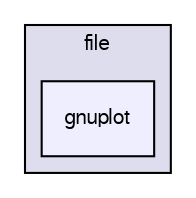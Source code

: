 digraph G {
  compound=true
  node [ fontsize=10, fontname="FreeSans"];
  edge [ labelfontsize=9, labelfontname="FreeSans"];
  subgraph clusterdir_65252ab1f1f5370a7d40c0347a12070d {
    graph [ bgcolor="#ddddee", pencolor="black", label="file" fontname="FreeSans", fontsize=10, URL="dir_65252ab1f1f5370a7d40c0347a12070d.html"]
  dir_cdc87b325f04ed14c4b4bf0fda96003b [shape=box, label="gnuplot", style="filled", fillcolor="#eeeeff", pencolor="black", URL="dir_cdc87b325f04ed14c4b4bf0fda96003b.html"];
  }
}

